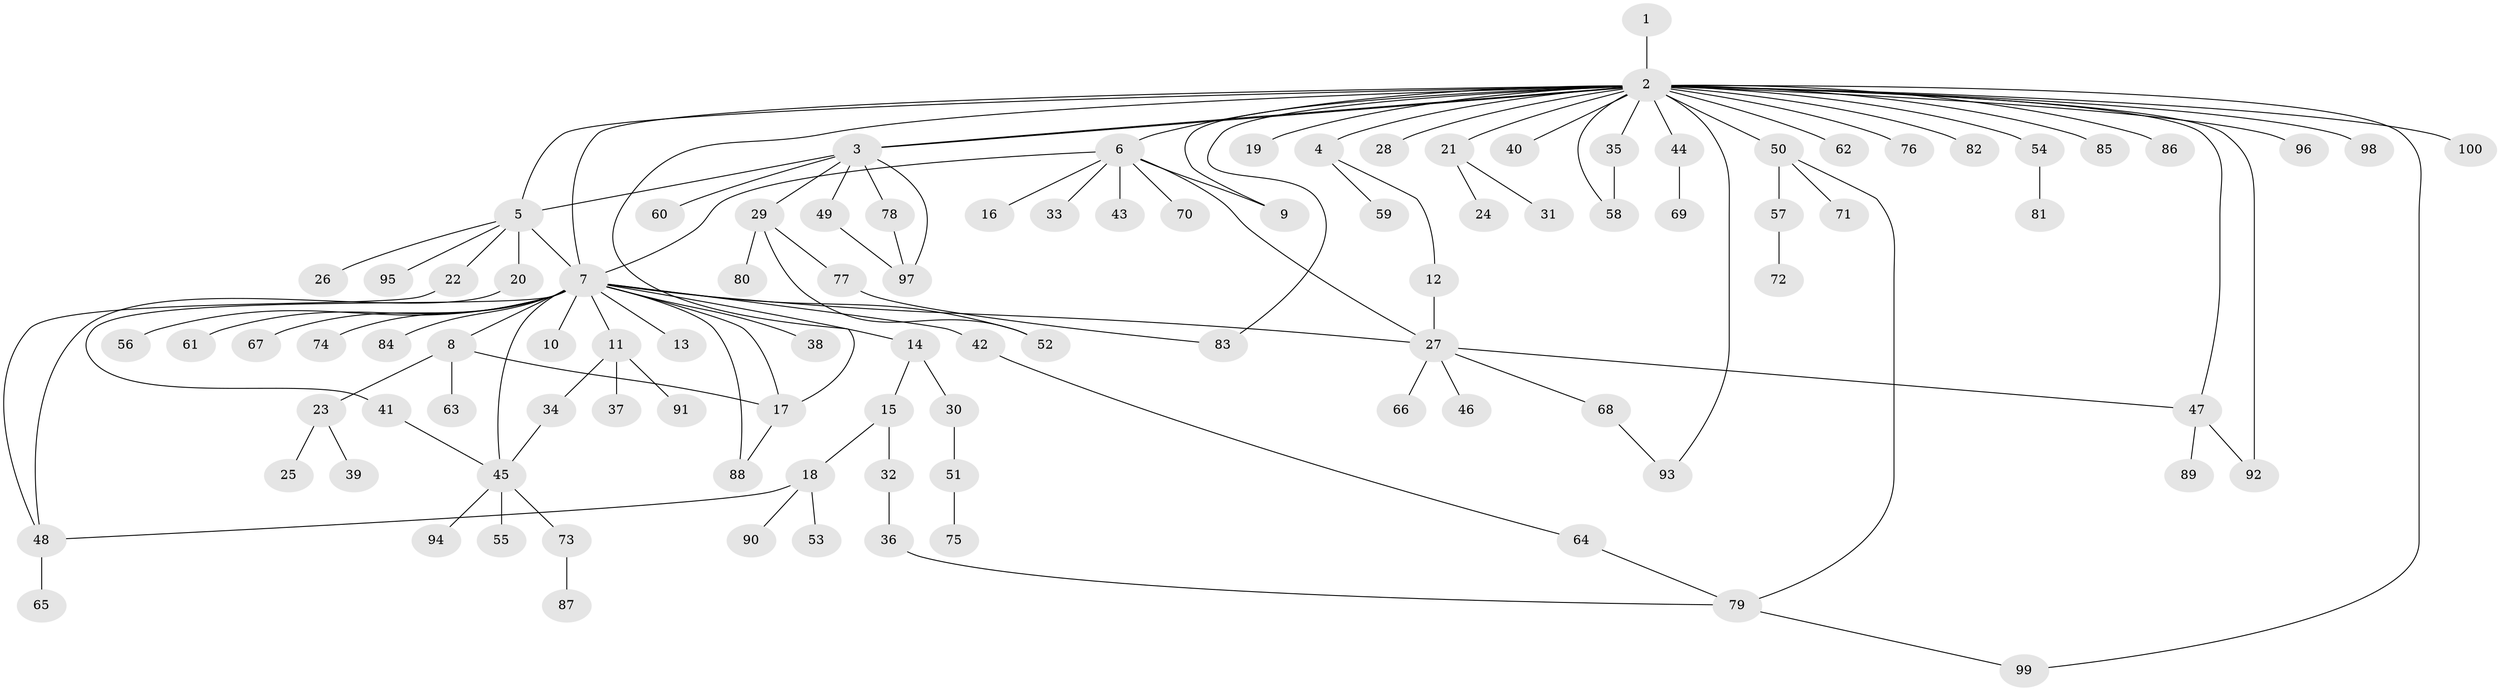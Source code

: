 // Generated by graph-tools (version 1.1) at 2025/38/02/21/25 10:38:54]
// undirected, 100 vertices, 124 edges
graph export_dot {
graph [start="1"]
  node [color=gray90,style=filled];
  1;
  2;
  3;
  4;
  5;
  6;
  7;
  8;
  9;
  10;
  11;
  12;
  13;
  14;
  15;
  16;
  17;
  18;
  19;
  20;
  21;
  22;
  23;
  24;
  25;
  26;
  27;
  28;
  29;
  30;
  31;
  32;
  33;
  34;
  35;
  36;
  37;
  38;
  39;
  40;
  41;
  42;
  43;
  44;
  45;
  46;
  47;
  48;
  49;
  50;
  51;
  52;
  53;
  54;
  55;
  56;
  57;
  58;
  59;
  60;
  61;
  62;
  63;
  64;
  65;
  66;
  67;
  68;
  69;
  70;
  71;
  72;
  73;
  74;
  75;
  76;
  77;
  78;
  79;
  80;
  81;
  82;
  83;
  84;
  85;
  86;
  87;
  88;
  89;
  90;
  91;
  92;
  93;
  94;
  95;
  96;
  97;
  98;
  99;
  100;
  1 -- 2;
  2 -- 3;
  2 -- 3;
  2 -- 4;
  2 -- 5;
  2 -- 6;
  2 -- 7;
  2 -- 9;
  2 -- 17;
  2 -- 19;
  2 -- 21;
  2 -- 28;
  2 -- 35;
  2 -- 40;
  2 -- 44;
  2 -- 47;
  2 -- 50;
  2 -- 54;
  2 -- 58;
  2 -- 62;
  2 -- 76;
  2 -- 82;
  2 -- 83;
  2 -- 85;
  2 -- 86;
  2 -- 92;
  2 -- 93;
  2 -- 96;
  2 -- 98;
  2 -- 99;
  2 -- 100;
  3 -- 5;
  3 -- 29;
  3 -- 49;
  3 -- 60;
  3 -- 78;
  3 -- 97;
  4 -- 12;
  4 -- 59;
  5 -- 7;
  5 -- 20;
  5 -- 22;
  5 -- 26;
  5 -- 95;
  6 -- 7;
  6 -- 9;
  6 -- 16;
  6 -- 27;
  6 -- 33;
  6 -- 43;
  6 -- 70;
  7 -- 8;
  7 -- 10;
  7 -- 11;
  7 -- 13;
  7 -- 14;
  7 -- 17;
  7 -- 27;
  7 -- 38;
  7 -- 41;
  7 -- 42;
  7 -- 45;
  7 -- 52;
  7 -- 56;
  7 -- 61;
  7 -- 67;
  7 -- 74;
  7 -- 84;
  7 -- 88;
  8 -- 17;
  8 -- 23;
  8 -- 63;
  11 -- 34;
  11 -- 37;
  11 -- 91;
  12 -- 27;
  14 -- 15;
  14 -- 30;
  15 -- 18;
  15 -- 32;
  17 -- 88;
  18 -- 48;
  18 -- 53;
  18 -- 90;
  20 -- 48;
  21 -- 24;
  21 -- 31;
  22 -- 48;
  23 -- 25;
  23 -- 39;
  27 -- 46;
  27 -- 47;
  27 -- 66;
  27 -- 68;
  29 -- 52;
  29 -- 77;
  29 -- 80;
  30 -- 51;
  32 -- 36;
  34 -- 45;
  35 -- 58;
  36 -- 79;
  41 -- 45;
  42 -- 64;
  44 -- 69;
  45 -- 55;
  45 -- 73;
  45 -- 94;
  47 -- 89;
  47 -- 92;
  48 -- 65;
  49 -- 97;
  50 -- 57;
  50 -- 71;
  50 -- 79;
  51 -- 75;
  54 -- 81;
  57 -- 72;
  64 -- 79;
  68 -- 93;
  73 -- 87;
  77 -- 83;
  78 -- 97;
  79 -- 99;
}
